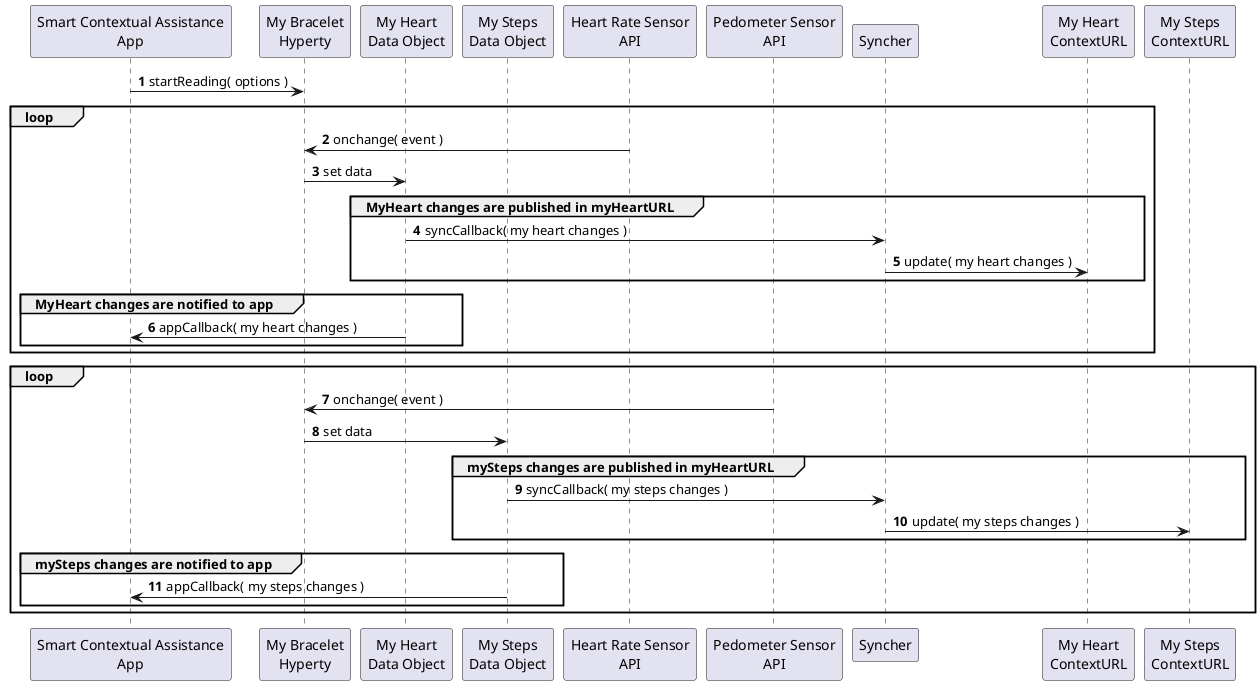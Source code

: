 @startuml
autonumber

participant "Smart Contextual Assistance\nApp" as app

participant "My Bracelet\nHyperty" as myBra

participant "My Heart\nData Object" as myHeart

participant "My Steps\nData Object" as mySteps

participant "Heart Rate Sensor\nAPI" as heartrateAPI

participant "Pedometer Sensor\nAPI" as pedometerAPI

participant "Syncher" as sync

participant "My Heart\nContextURL" as myHeartURL

participant "My Steps\nContextURL" as myStepsURL

app ->  myBra : startReading( options )

loop

myBra <- heartrateAPI : onchange( event )

myBra -> myHeart : set data

  group MyHeart changes are published in myHeartURL

  myHeart -> sync : syncCallback( my heart changes )

  sync -> myHeartURL : update( my heart changes )

  end

  group MyHeart changes are notified to app

  myHeart -> app : appCallback( my heart changes )

  end

end

loop

myBra <- pedometerAPI : onchange( event )

myBra -> mySteps : set data

  group mySteps changes are published in myHeartURL

  mySteps -> sync : syncCallback( my steps changes )

  sync -> myStepsURL : update( my steps changes )

  end

  group mySteps changes are notified to app

  mySteps -> app : appCallback( my steps changes )

  end

end


@enduml
